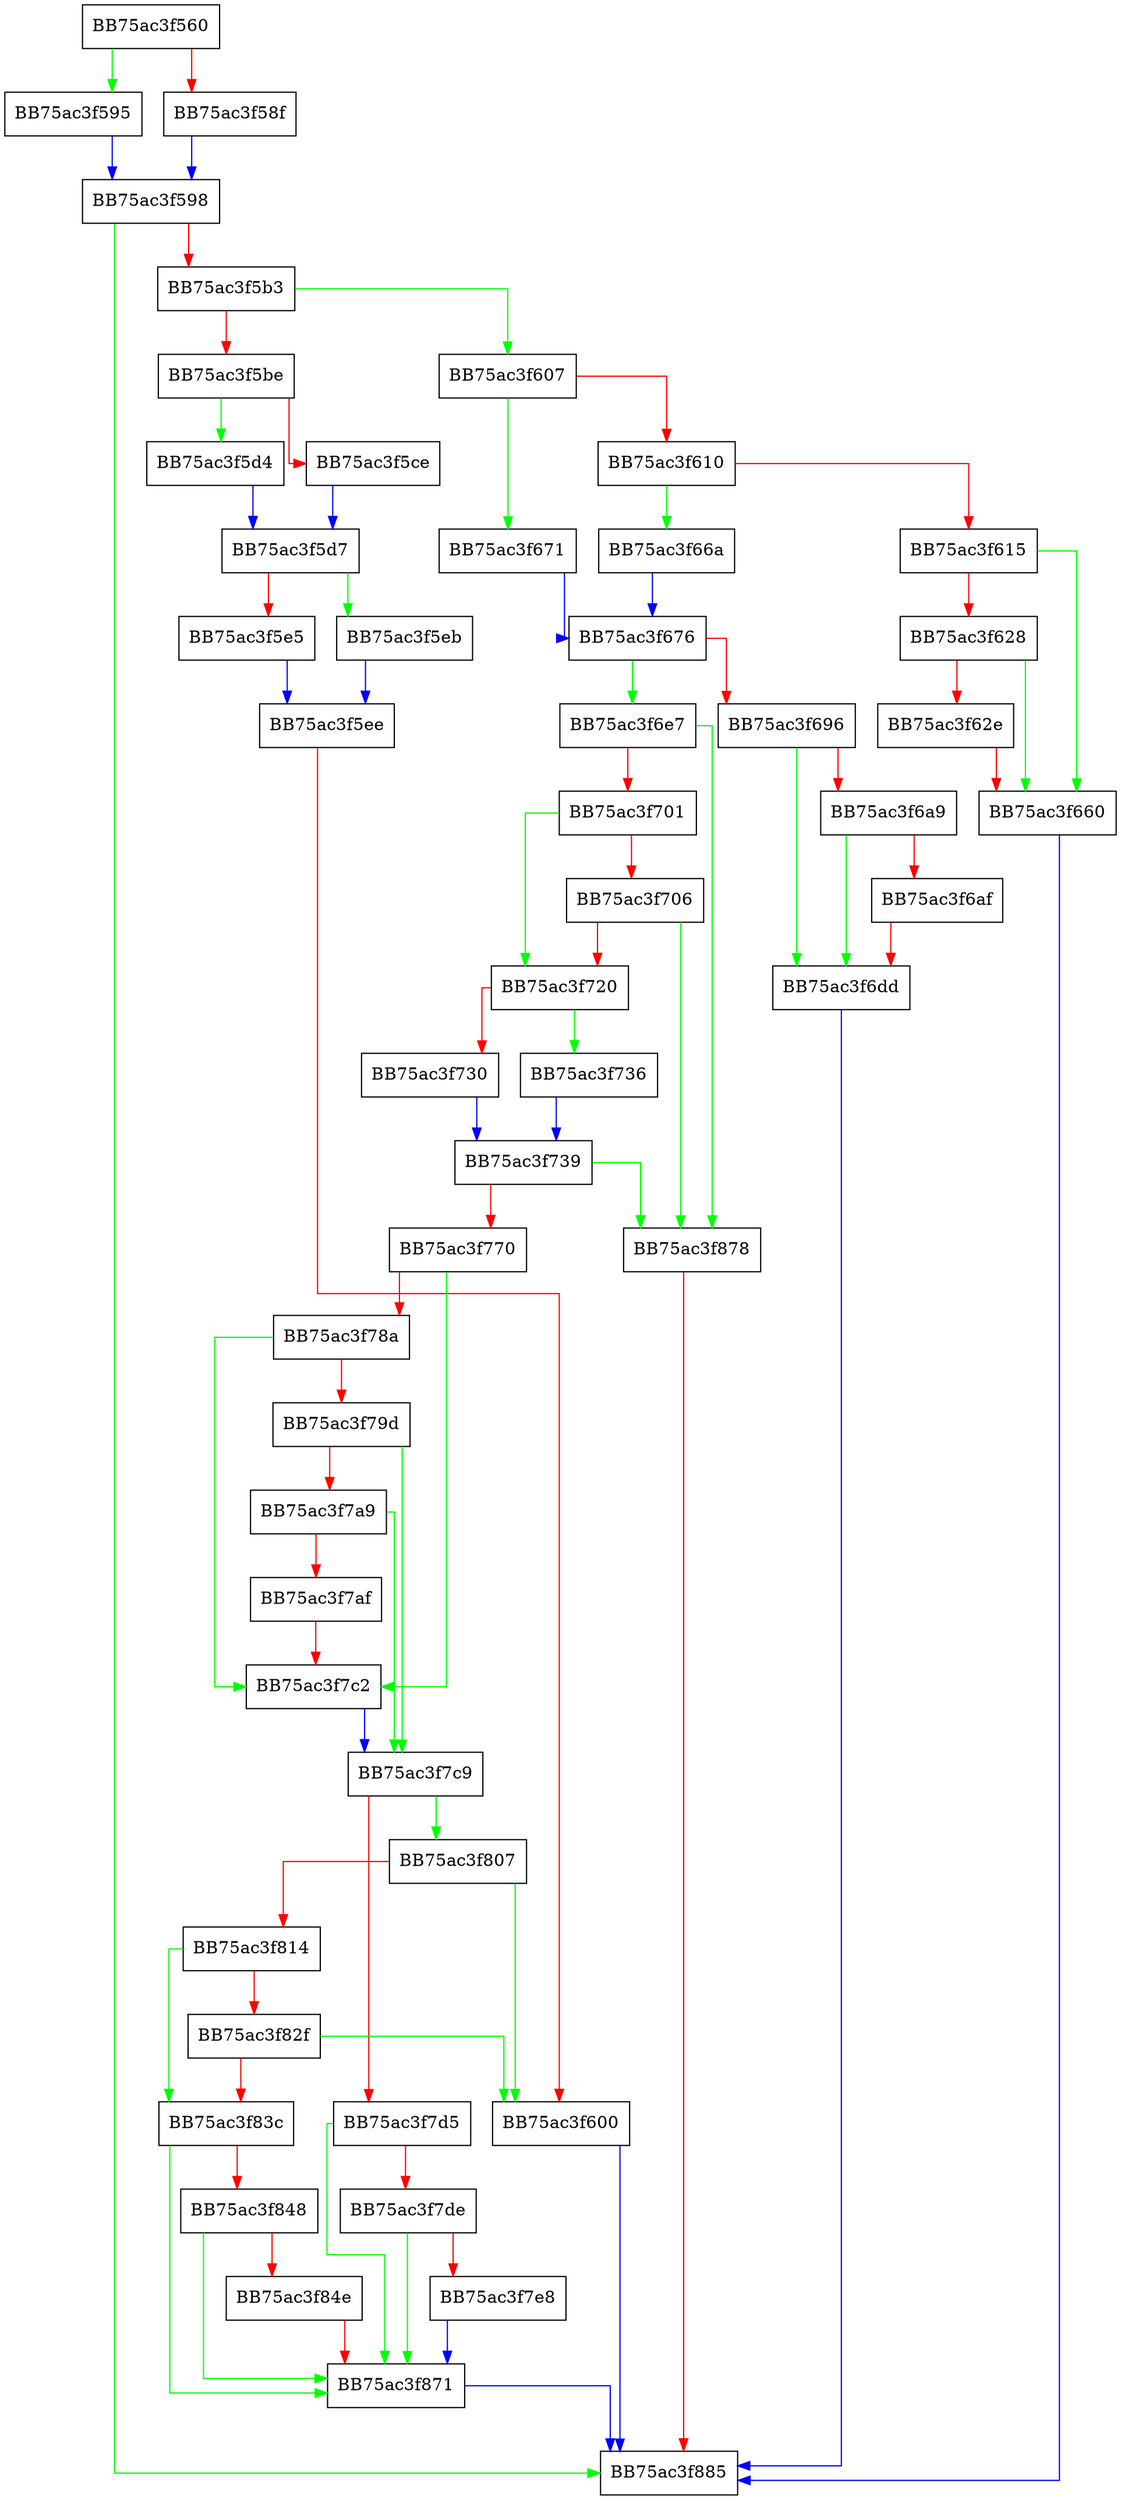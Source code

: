 digraph OpenFile {
  node [shape="box"];
  graph [splines=ortho];
  BB75ac3f560 -> BB75ac3f595 [color="green"];
  BB75ac3f560 -> BB75ac3f58f [color="red"];
  BB75ac3f58f -> BB75ac3f598 [color="blue"];
  BB75ac3f595 -> BB75ac3f598 [color="blue"];
  BB75ac3f598 -> BB75ac3f885 [color="green"];
  BB75ac3f598 -> BB75ac3f5b3 [color="red"];
  BB75ac3f5b3 -> BB75ac3f607 [color="green"];
  BB75ac3f5b3 -> BB75ac3f5be [color="red"];
  BB75ac3f5be -> BB75ac3f5d4 [color="green"];
  BB75ac3f5be -> BB75ac3f5ce [color="red"];
  BB75ac3f5ce -> BB75ac3f5d7 [color="blue"];
  BB75ac3f5d4 -> BB75ac3f5d7 [color="blue"];
  BB75ac3f5d7 -> BB75ac3f5eb [color="green"];
  BB75ac3f5d7 -> BB75ac3f5e5 [color="red"];
  BB75ac3f5e5 -> BB75ac3f5ee [color="blue"];
  BB75ac3f5eb -> BB75ac3f5ee [color="blue"];
  BB75ac3f5ee -> BB75ac3f600 [color="red"];
  BB75ac3f600 -> BB75ac3f885 [color="blue"];
  BB75ac3f607 -> BB75ac3f671 [color="green"];
  BB75ac3f607 -> BB75ac3f610 [color="red"];
  BB75ac3f610 -> BB75ac3f66a [color="green"];
  BB75ac3f610 -> BB75ac3f615 [color="red"];
  BB75ac3f615 -> BB75ac3f660 [color="green"];
  BB75ac3f615 -> BB75ac3f628 [color="red"];
  BB75ac3f628 -> BB75ac3f660 [color="green"];
  BB75ac3f628 -> BB75ac3f62e [color="red"];
  BB75ac3f62e -> BB75ac3f660 [color="red"];
  BB75ac3f660 -> BB75ac3f885 [color="blue"];
  BB75ac3f66a -> BB75ac3f676 [color="blue"];
  BB75ac3f671 -> BB75ac3f676 [color="blue"];
  BB75ac3f676 -> BB75ac3f6e7 [color="green"];
  BB75ac3f676 -> BB75ac3f696 [color="red"];
  BB75ac3f696 -> BB75ac3f6dd [color="green"];
  BB75ac3f696 -> BB75ac3f6a9 [color="red"];
  BB75ac3f6a9 -> BB75ac3f6dd [color="green"];
  BB75ac3f6a9 -> BB75ac3f6af [color="red"];
  BB75ac3f6af -> BB75ac3f6dd [color="red"];
  BB75ac3f6dd -> BB75ac3f885 [color="blue"];
  BB75ac3f6e7 -> BB75ac3f878 [color="green"];
  BB75ac3f6e7 -> BB75ac3f701 [color="red"];
  BB75ac3f701 -> BB75ac3f720 [color="green"];
  BB75ac3f701 -> BB75ac3f706 [color="red"];
  BB75ac3f706 -> BB75ac3f878 [color="green"];
  BB75ac3f706 -> BB75ac3f720 [color="red"];
  BB75ac3f720 -> BB75ac3f736 [color="green"];
  BB75ac3f720 -> BB75ac3f730 [color="red"];
  BB75ac3f730 -> BB75ac3f739 [color="blue"];
  BB75ac3f736 -> BB75ac3f739 [color="blue"];
  BB75ac3f739 -> BB75ac3f878 [color="green"];
  BB75ac3f739 -> BB75ac3f770 [color="red"];
  BB75ac3f770 -> BB75ac3f7c2 [color="green"];
  BB75ac3f770 -> BB75ac3f78a [color="red"];
  BB75ac3f78a -> BB75ac3f7c2 [color="green"];
  BB75ac3f78a -> BB75ac3f79d [color="red"];
  BB75ac3f79d -> BB75ac3f7c9 [color="green"];
  BB75ac3f79d -> BB75ac3f7a9 [color="red"];
  BB75ac3f7a9 -> BB75ac3f7c9 [color="green"];
  BB75ac3f7a9 -> BB75ac3f7af [color="red"];
  BB75ac3f7af -> BB75ac3f7c2 [color="red"];
  BB75ac3f7c2 -> BB75ac3f7c9 [color="blue"];
  BB75ac3f7c9 -> BB75ac3f807 [color="green"];
  BB75ac3f7c9 -> BB75ac3f7d5 [color="red"];
  BB75ac3f7d5 -> BB75ac3f871 [color="green"];
  BB75ac3f7d5 -> BB75ac3f7de [color="red"];
  BB75ac3f7de -> BB75ac3f871 [color="green"];
  BB75ac3f7de -> BB75ac3f7e8 [color="red"];
  BB75ac3f7e8 -> BB75ac3f871 [color="blue"];
  BB75ac3f807 -> BB75ac3f600 [color="green"];
  BB75ac3f807 -> BB75ac3f814 [color="red"];
  BB75ac3f814 -> BB75ac3f83c [color="green"];
  BB75ac3f814 -> BB75ac3f82f [color="red"];
  BB75ac3f82f -> BB75ac3f600 [color="green"];
  BB75ac3f82f -> BB75ac3f83c [color="red"];
  BB75ac3f83c -> BB75ac3f871 [color="green"];
  BB75ac3f83c -> BB75ac3f848 [color="red"];
  BB75ac3f848 -> BB75ac3f871 [color="green"];
  BB75ac3f848 -> BB75ac3f84e [color="red"];
  BB75ac3f84e -> BB75ac3f871 [color="red"];
  BB75ac3f871 -> BB75ac3f885 [color="blue"];
  BB75ac3f878 -> BB75ac3f885 [color="red"];
}